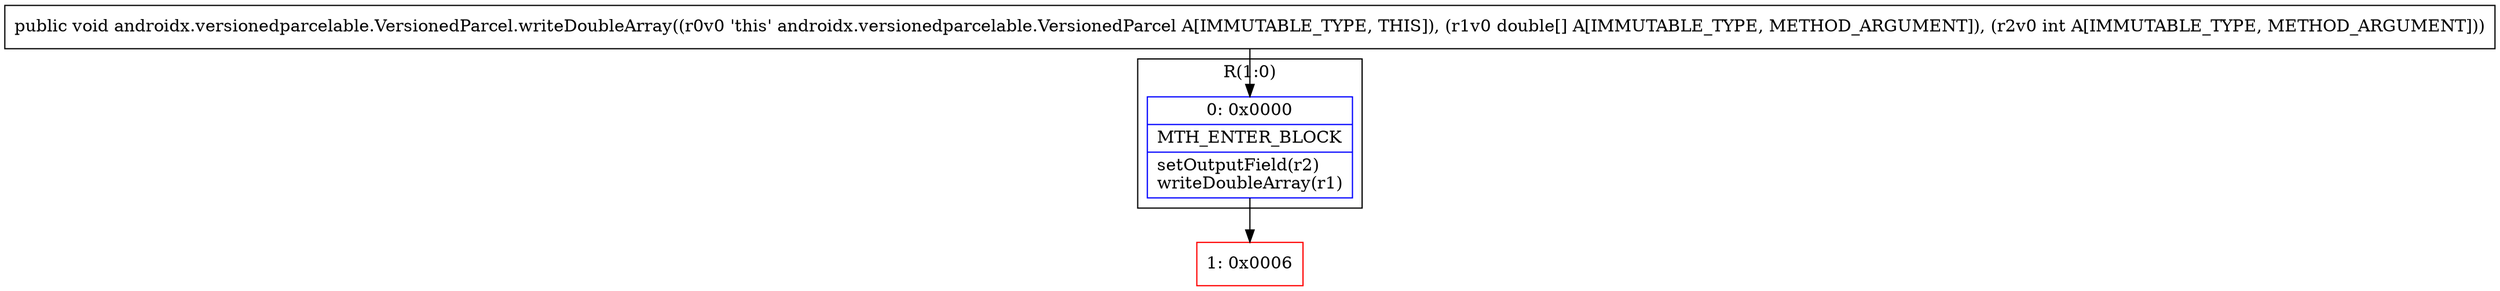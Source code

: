digraph "CFG forandroidx.versionedparcelable.VersionedParcel.writeDoubleArray([DI)V" {
subgraph cluster_Region_1728724449 {
label = "R(1:0)";
node [shape=record,color=blue];
Node_0 [shape=record,label="{0\:\ 0x0000|MTH_ENTER_BLOCK\l|setOutputField(r2)\lwriteDoubleArray(r1)\l}"];
}
Node_1 [shape=record,color=red,label="{1\:\ 0x0006}"];
MethodNode[shape=record,label="{public void androidx.versionedparcelable.VersionedParcel.writeDoubleArray((r0v0 'this' androidx.versionedparcelable.VersionedParcel A[IMMUTABLE_TYPE, THIS]), (r1v0 double[] A[IMMUTABLE_TYPE, METHOD_ARGUMENT]), (r2v0 int A[IMMUTABLE_TYPE, METHOD_ARGUMENT])) }"];
MethodNode -> Node_0;
Node_0 -> Node_1;
}

